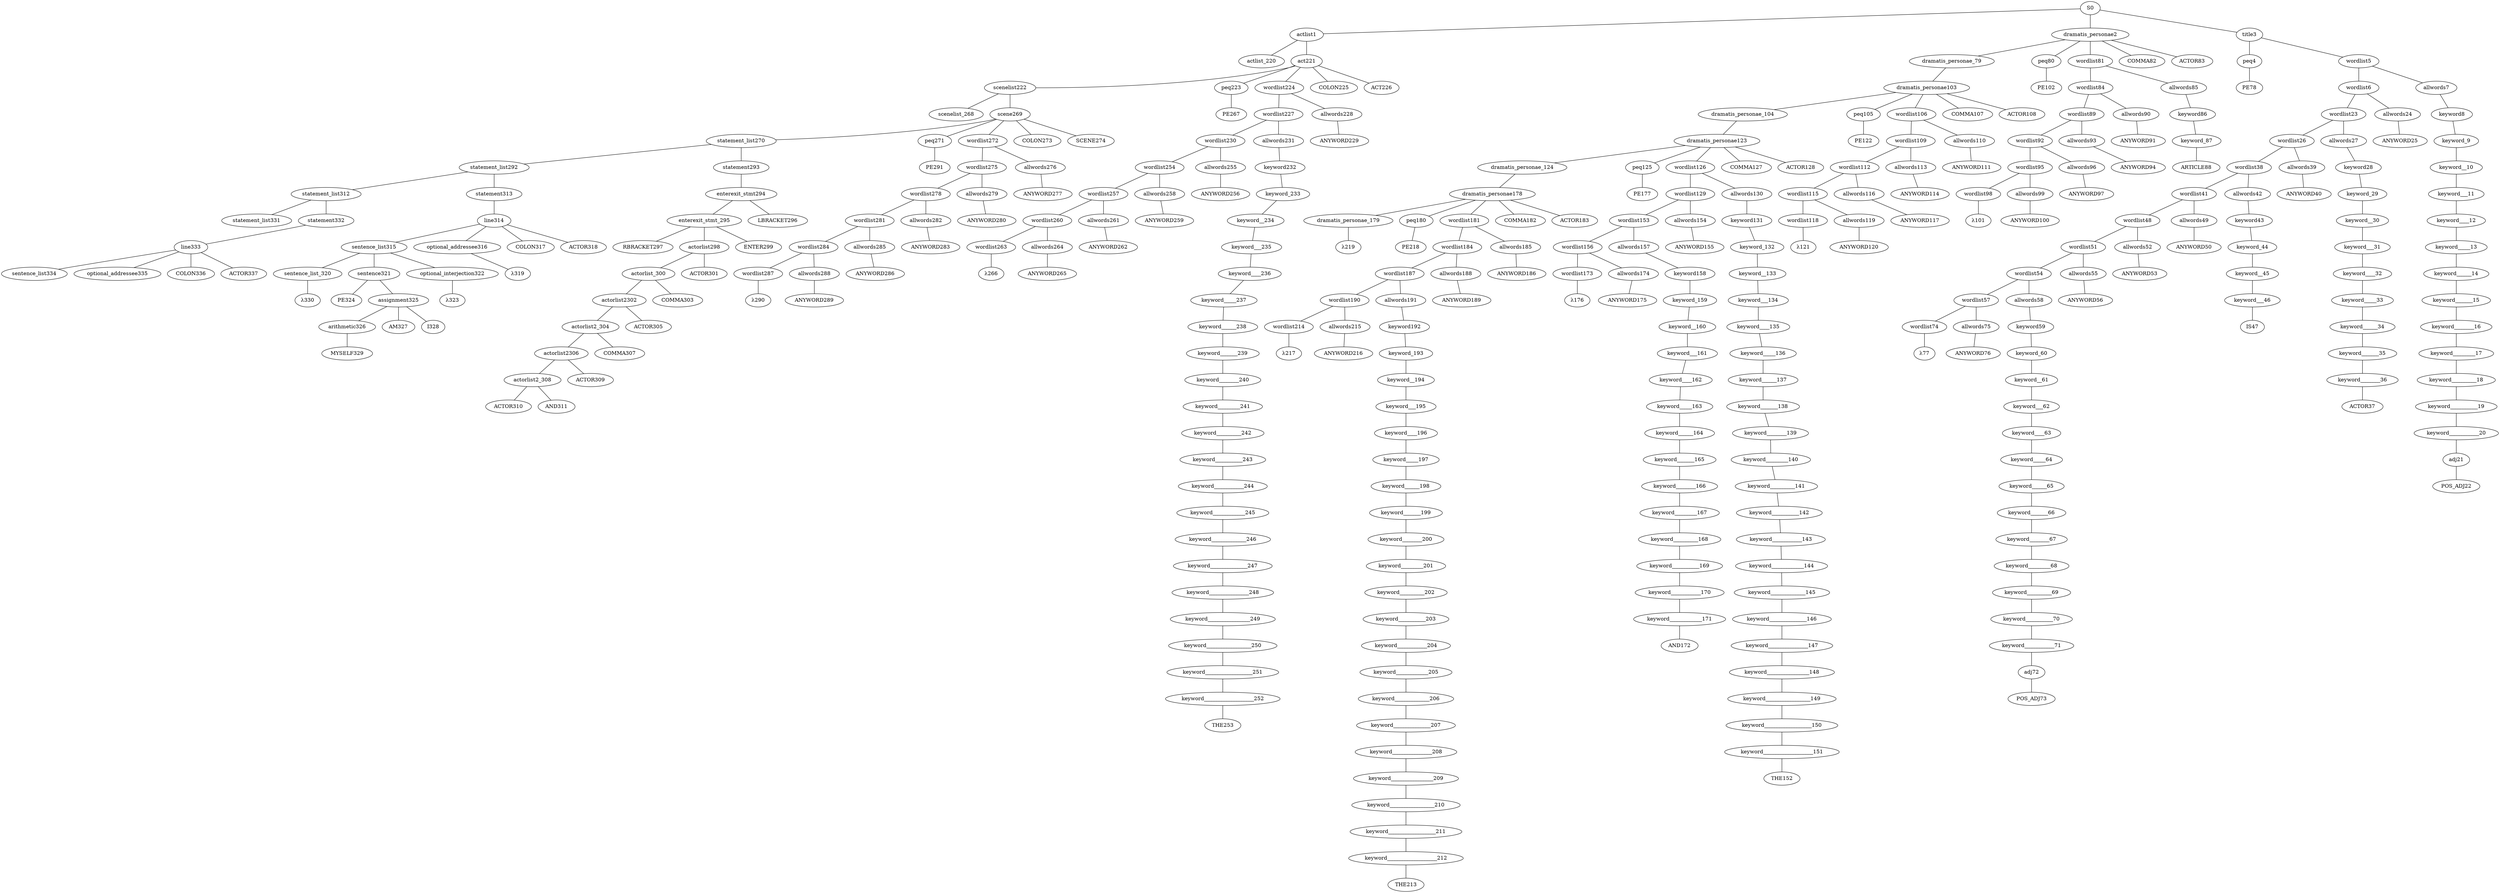 strict graph {
	S0 -- actlist1
	S0 -- dramatis_personae2
	S0 -- title3

	title3 -- peq4
	title3 -- wordlist5

	wordlist5 -- wordlist6
	wordlist5 -- allwords7

	allwords7 -- keyword8

	keyword8 -- keyword_9

	keyword_9 -- keyword__10

	keyword__10 -- keyword___11

	keyword___11 -- keyword____12

	keyword____12 -- keyword_____13

	keyword_____13 -- keyword______14

	keyword______14 -- keyword_______15

	keyword_______15 -- keyword________16

	keyword________16 -- keyword_________17

	keyword_________17 -- keyword__________18

	keyword__________18 -- keyword___________19

	keyword___________19 -- keyword____________20

	keyword____________20 -- adj21

	adj21 -- POS_ADJ22


	wordlist6 -- wordlist23
	wordlist6 -- allwords24

	allwords24 -- ANYWORD25


	wordlist23 -- wordlist26
	wordlist23 -- allwords27

	allwords27 -- keyword28

	keyword28 -- keyword_29

	keyword_29 -- keyword__30

	keyword__30 -- keyword___31

	keyword___31 -- keyword____32

	keyword____32 -- keyword_____33

	keyword_____33 -- keyword______34

	keyword______34 -- keyword_______35

	keyword_______35 -- keyword________36

	keyword________36 -- ACTOR37


	wordlist26 -- wordlist38
	wordlist26 -- allwords39

	allwords39 -- ANYWORD40


	wordlist38 -- wordlist41
	wordlist38 -- allwords42

	allwords42 -- keyword43

	keyword43 -- keyword_44

	keyword_44 -- keyword__45

	keyword__45 -- keyword___46

	keyword___46 -- IS47


	wordlist41 -- wordlist48
	wordlist41 -- allwords49

	allwords49 -- ANYWORD50


	wordlist48 -- wordlist51
	wordlist48 -- allwords52

	allwords52 -- ANYWORD53


	wordlist51 -- wordlist54
	wordlist51 -- allwords55

	allwords55 -- ANYWORD56


	wordlist54 -- wordlist57
	wordlist54 -- allwords58

	allwords58 -- keyword59

	keyword59 -- keyword_60

	keyword_60 -- keyword__61

	keyword__61 -- keyword___62

	keyword___62 -- keyword____63

	keyword____63 -- keyword_____64

	keyword_____64 -- keyword______65

	keyword______65 -- keyword_______66

	keyword_______66 -- keyword________67

	keyword________67 -- keyword_________68

	keyword_________68 -- keyword__________69

	keyword__________69 -- keyword___________70

	keyword___________70 -- keyword____________71

	keyword____________71 -- adj72

	adj72 -- POS_ADJ73


	wordlist57 -- wordlist74
	wordlist57 -- allwords75

	allwords75 -- ANYWORD76


	wordlist74 -- λ77

	peq4 -- PE78


	dramatis_personae2 -- dramatis_personae_79
	dramatis_personae2 -- peq80
	dramatis_personae2 -- wordlist81
	dramatis_personae2 -- COMMA82
	dramatis_personae2 -- ACTOR83



	wordlist81 -- wordlist84
	wordlist81 -- allwords85

	allwords85 -- keyword86

	keyword86 -- keyword_87

	keyword_87 -- ARTICLE88


	wordlist84 -- wordlist89
	wordlist84 -- allwords90

	allwords90 -- ANYWORD91


	wordlist89 -- wordlist92
	wordlist89 -- allwords93

	allwords93 -- ANYWORD94


	wordlist92 -- wordlist95
	wordlist92 -- allwords96

	allwords96 -- ANYWORD97


	wordlist95 -- wordlist98
	wordlist95 -- allwords99

	allwords99 -- ANYWORD100


	wordlist98 -- λ101

	peq80 -- PE102


	dramatis_personae_79 -- dramatis_personae103

	dramatis_personae103 -- dramatis_personae_104
	dramatis_personae103 -- peq105
	dramatis_personae103 -- wordlist106
	dramatis_personae103 -- COMMA107
	dramatis_personae103 -- ACTOR108



	wordlist106 -- wordlist109
	wordlist106 -- allwords110

	allwords110 -- ANYWORD111


	wordlist109 -- wordlist112
	wordlist109 -- allwords113

	allwords113 -- ANYWORD114


	wordlist112 -- wordlist115
	wordlist112 -- allwords116

	allwords116 -- ANYWORD117


	wordlist115 -- wordlist118
	wordlist115 -- allwords119

	allwords119 -- ANYWORD120


	wordlist118 -- λ121

	peq105 -- PE122


	dramatis_personae_104 -- dramatis_personae123

	dramatis_personae123 -- dramatis_personae_124
	dramatis_personae123 -- peq125
	dramatis_personae123 -- wordlist126
	dramatis_personae123 -- COMMA127
	dramatis_personae123 -- ACTOR128



	wordlist126 -- wordlist129
	wordlist126 -- allwords130

	allwords130 -- keyword131

	keyword131 -- keyword_132

	keyword_132 -- keyword__133

	keyword__133 -- keyword___134

	keyword___134 -- keyword____135

	keyword____135 -- keyword_____136

	keyword_____136 -- keyword______137

	keyword______137 -- keyword_______138

	keyword_______138 -- keyword________139

	keyword________139 -- keyword_________140

	keyword_________140 -- keyword__________141

	keyword__________141 -- keyword___________142

	keyword___________142 -- keyword____________143

	keyword____________143 -- keyword_____________144

	keyword_____________144 -- keyword______________145

	keyword______________145 -- keyword_______________146

	keyword_______________146 -- keyword________________147

	keyword________________147 -- keyword_________________148

	keyword_________________148 -- keyword__________________149

	keyword__________________149 -- keyword___________________150

	keyword___________________150 -- keyword____________________151

	keyword____________________151 -- THE152


	wordlist129 -- wordlist153
	wordlist129 -- allwords154

	allwords154 -- ANYWORD155


	wordlist153 -- wordlist156
	wordlist153 -- allwords157

	allwords157 -- keyword158

	keyword158 -- keyword_159

	keyword_159 -- keyword__160

	keyword__160 -- keyword___161

	keyword___161 -- keyword____162

	keyword____162 -- keyword_____163

	keyword_____163 -- keyword______164

	keyword______164 -- keyword_______165

	keyword_______165 -- keyword________166

	keyword________166 -- keyword_________167

	keyword_________167 -- keyword__________168

	keyword__________168 -- keyword___________169

	keyword___________169 -- keyword____________170

	keyword____________170 -- keyword_____________171

	keyword_____________171 -- AND172


	wordlist156 -- wordlist173
	wordlist156 -- allwords174

	allwords174 -- ANYWORD175


	wordlist173 -- λ176

	peq125 -- PE177


	dramatis_personae_124 -- dramatis_personae178

	dramatis_personae178 -- dramatis_personae_179
	dramatis_personae178 -- peq180
	dramatis_personae178 -- wordlist181
	dramatis_personae178 -- COMMA182
	dramatis_personae178 -- ACTOR183



	wordlist181 -- wordlist184
	wordlist181 -- allwords185

	allwords185 -- ANYWORD186


	wordlist184 -- wordlist187
	wordlist184 -- allwords188

	allwords188 -- ANYWORD189


	wordlist187 -- wordlist190
	wordlist187 -- allwords191

	allwords191 -- keyword192

	keyword192 -- keyword_193

	keyword_193 -- keyword__194

	keyword__194 -- keyword___195

	keyword___195 -- keyword____196

	keyword____196 -- keyword_____197

	keyword_____197 -- keyword______198

	keyword______198 -- keyword_______199

	keyword_______199 -- keyword________200

	keyword________200 -- keyword_________201

	keyword_________201 -- keyword__________202

	keyword__________202 -- keyword___________203

	keyword___________203 -- keyword____________204

	keyword____________204 -- keyword_____________205

	keyword_____________205 -- keyword______________206

	keyword______________206 -- keyword_______________207

	keyword_______________207 -- keyword________________208

	keyword________________208 -- keyword_________________209

	keyword_________________209 -- keyword__________________210

	keyword__________________210 -- keyword___________________211

	keyword___________________211 -- keyword____________________212

	keyword____________________212 -- THE213


	wordlist190 -- wordlist214
	wordlist190 -- allwords215

	allwords215 -- ANYWORD216


	wordlist214 -- λ217

	peq180 -- PE218


	dramatis_personae_179 -- λ219

	actlist1 -- actlist_220
	actlist1 -- act221

	act221 -- scenelist222
	act221 -- peq223
	act221 -- wordlist224
	act221 -- COLON225
	act221 -- ACT226



	wordlist224 -- wordlist227
	wordlist224 -- allwords228

	allwords228 -- ANYWORD229


	wordlist227 -- wordlist230
	wordlist227 -- allwords231

	allwords231 -- keyword232

	keyword232 -- keyword_233

	keyword_233 -- keyword__234

	keyword__234 -- keyword___235

	keyword___235 -- keyword____236

	keyword____236 -- keyword_____237

	keyword_____237 -- keyword______238

	keyword______238 -- keyword_______239

	keyword_______239 -- keyword________240

	keyword________240 -- keyword_________241

	keyword_________241 -- keyword__________242

	keyword__________242 -- keyword___________243

	keyword___________243 -- keyword____________244

	keyword____________244 -- keyword_____________245

	keyword_____________245 -- keyword______________246

	keyword______________246 -- keyword_______________247

	keyword_______________247 -- keyword________________248

	keyword________________248 -- keyword_________________249

	keyword_________________249 -- keyword__________________250

	keyword__________________250 -- keyword___________________251

	keyword___________________251 -- keyword____________________252

	keyword____________________252 -- THE253


	wordlist230 -- wordlist254
	wordlist230 -- allwords255

	allwords255 -- ANYWORD256


	wordlist254 -- wordlist257
	wordlist254 -- allwords258

	allwords258 -- ANYWORD259


	wordlist257 -- wordlist260
	wordlist257 -- allwords261

	allwords261 -- ANYWORD262


	wordlist260 -- wordlist263
	wordlist260 -- allwords264

	allwords264 -- ANYWORD265


	wordlist263 -- λ266

	peq223 -- PE267


	scenelist222 -- scenelist_268
	scenelist222 -- scene269

	scene269 -- statement_list270
	scene269 -- peq271
	scene269 -- wordlist272
	scene269 -- COLON273
	scene269 -- SCENE274



	wordlist272 -- wordlist275
	wordlist272 -- allwords276

	allwords276 -- ANYWORD277


	wordlist275 -- wordlist278
	wordlist275 -- allwords279

	allwords279 -- ANYWORD280


	wordlist278 -- wordlist281
	wordlist278 -- allwords282

	allwords282 -- ANYWORD283


	wordlist281 -- wordlist284
	wordlist281 -- allwords285

	allwords285 -- ANYWORD286


	wordlist284 -- wordlist287
	wordlist284 -- allwords288

	allwords288 -- ANYWORD289


	wordlist287 -- λ290

	peq271 -- PE291


	statement_list270 -- statement_list292
	statement_list270 -- statement293

	statement293 -- enterexit_stmt294

	enterexit_stmt294 -- enterexit_stmt_295
	enterexit_stmt294 -- LBRACKET296


	enterexit_stmt_295 -- RBRACKET297
	enterexit_stmt_295 -- actorlist298
	enterexit_stmt_295 -- ENTER299


	actorlist298 -- actorlist_300
	actorlist298 -- ACTOR301


	actorlist_300 -- actorlist2302
	actorlist_300 -- COMMA303


	actorlist2302 -- actorlist2_304
	actorlist2302 -- ACTOR305


	actorlist2_304 -- actorlist2306
	actorlist2_304 -- COMMA307


	actorlist2306 -- actorlist2_308
	actorlist2306 -- ACTOR309


	actorlist2_308 -- ACTOR310
	actorlist2_308 -- AND311




	statement_list292 -- statement_list312
	statement_list292 -- statement313

	statement313 -- line314

	line314 -- sentence_list315
	line314 -- optional_addressee316
	line314 -- COLON317
	line314 -- ACTOR318



	optional_addressee316 -- λ319

	sentence_list315 -- sentence_list_320
	sentence_list315 -- sentence321
	sentence_list315 -- optional_interjection322

	optional_interjection322 -- λ323

	sentence321 -- PE324
	sentence321 -- assignment325

	assignment325 -- arithmetic326
	assignment325 -- AM327
	assignment325 -- I328



	arithmetic326 -- MYSELF329



	sentence_list_320 -- λ330

	statement_list312 -- statement_list331
	statement_list312 -- statement332

	statement332 -- line333

	line333 -- sentence_list334
	line333 -- optional_addressee335
	line333 -- COLON336
	line333 -- ACTOR337



}